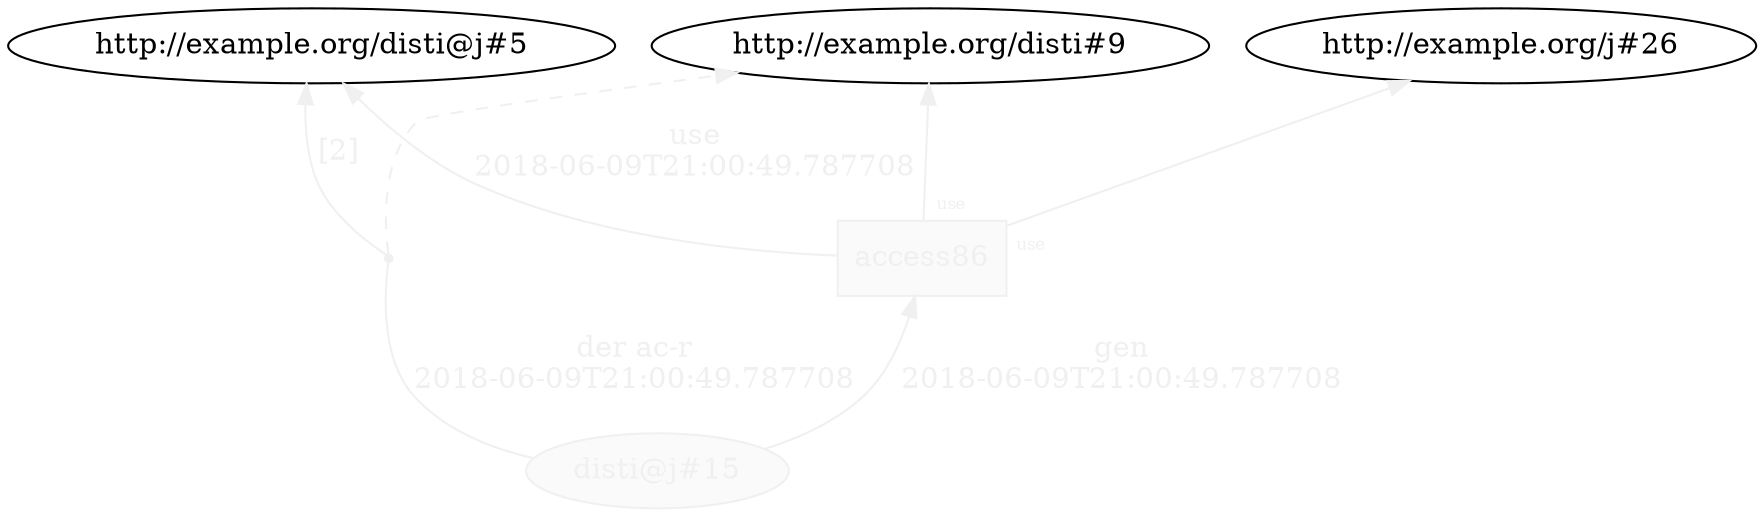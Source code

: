 digraph "PROV" { size="16,12"; rankdir="BT";
"http://example.org/disti@j#15" [fillcolor="#FAFAFA",color="#F0F0F0",style="filled",fontcolor="#F0F0F0",label="disti@j#15",URL="http://example.org/disti@j#15"]
"http://example.org/access86" [fillcolor="#FAFAFA",color="#F0F0F0",shape="polygon",sides="4",style="filled",fontcolor="#F0F0F0",label="access86",URL="http://example.org/access86"]
"bn0" [shape="point",label="",fontcolor="#F0F0F0",color="#F0F0F0"]
"http://example.org/disti@j#15" -> "bn0" [fontsize="14",distance="1.5",angle="60.0",rotation="20",label="der ac-r
2018-06-09T21:00:49.787708",arrowhead="none",fontcolor="#F0F0F0",color="#F0F0F0"]
"bn0" -> "http://example.org/disti#9" [style="dashed",fontcolor="#F0F0F0",color="#F0F0F0"]
"bn0" -> "http://example.org/disti@j#5" [fontsize="14",distance="1.5",angle="60.0",rotation="20",label="[2]",fontcolor="#F0F0F0",color="#F0F0F0"]
"http://example.org/access86" -> "http://example.org/disti#9" [labelfontsize="8",labeldistance="1.5",labelangle="60.0",rotation="20",taillabel="use",fontcolor="#F0F0F0",color="#F0F0F0"]
"http://example.org/access86" -> "http://example.org/j#26" [labelfontsize="8",labeldistance="1.5",labelangle="60.0",rotation="20",taillabel="use",fontcolor="#F0F0F0",color="#F0F0F0"]
"http://example.org/access86" -> "http://example.org/disti@j#5" [fontsize="14",distance="1.5",angle="60.0",rotation="20",label="use
2018-06-09T21:00:49.787708",fontcolor="#F0F0F0",color="#F0F0F0"]
"http://example.org/disti@j#15" -> "http://example.org/access86" [fontsize="14",distance="1.5",angle="60.0",rotation="20",label="gen
2018-06-09T21:00:49.787708",fontcolor="#F0F0F0",color="#F0F0F0"]
}